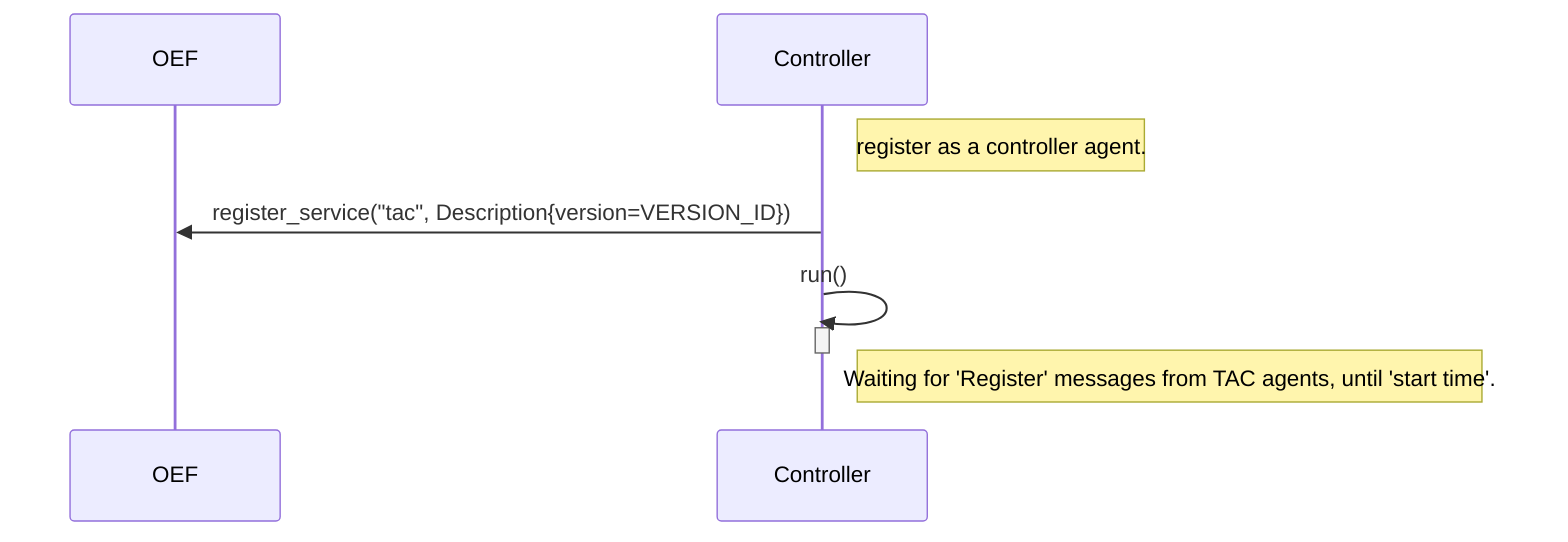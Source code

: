 sequenceDiagram
    participant OEF
    participant Controller

    Note right of Controller: register as a controller agent.

    Controller->>OEF: register_service("tac", Description{version=VERSION_ID})
    Controller->>Controller: run()
    activate Controller
    deactivate Controller

    Note right of Controller: Waiting for 'Register' messages from TAC agents, until 'start time'.